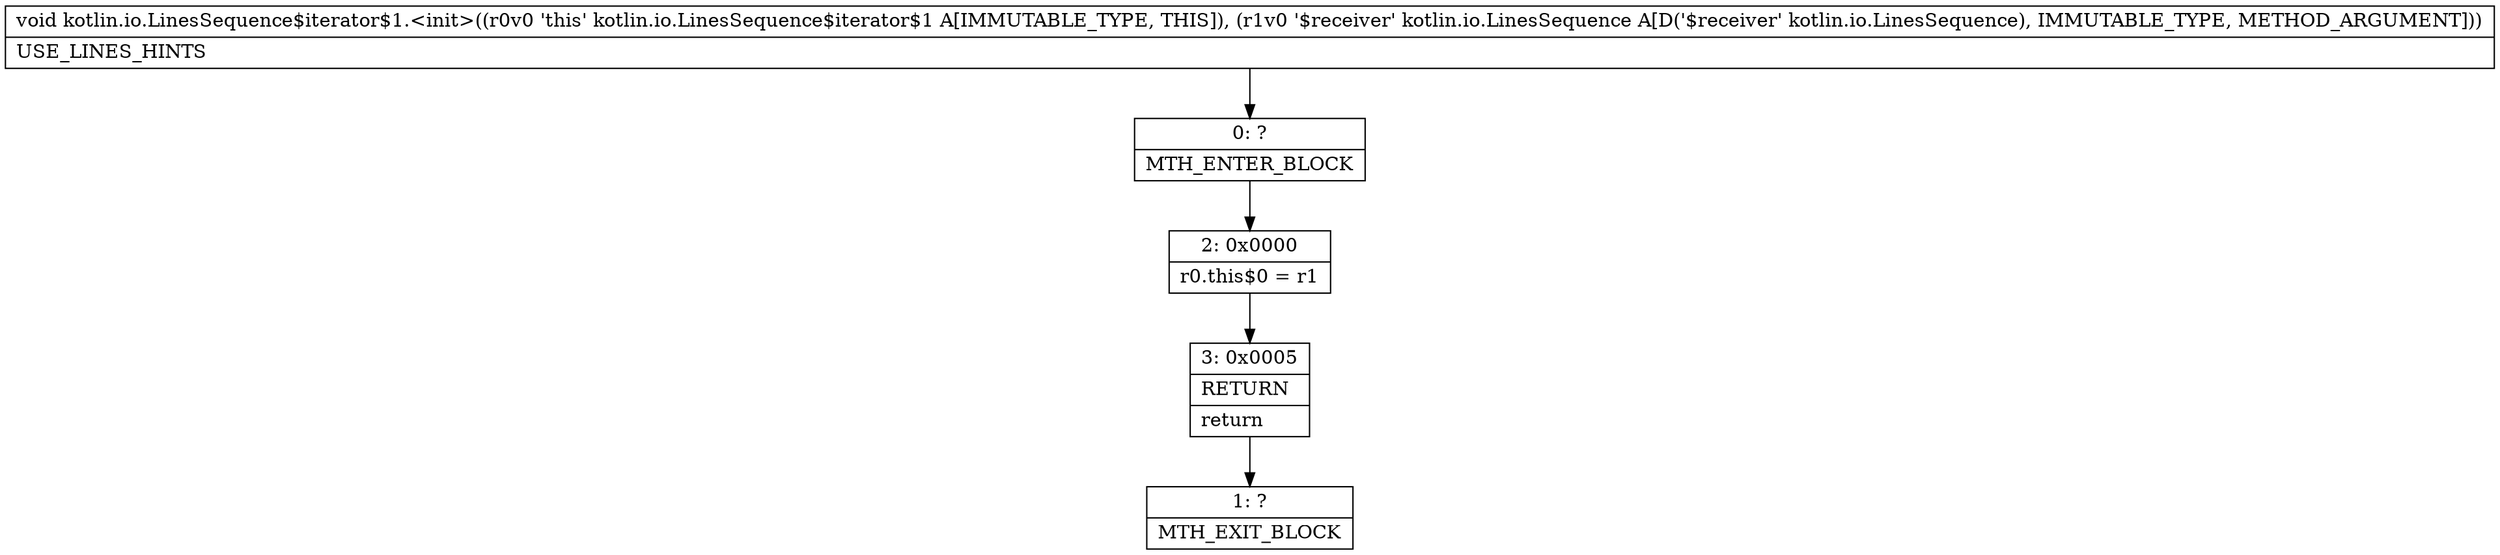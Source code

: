 digraph "CFG forkotlin.io.LinesSequence$iterator$1.\<init\>(Lkotlin\/io\/LinesSequence;)V" {
Node_0 [shape=record,label="{0\:\ ?|MTH_ENTER_BLOCK\l}"];
Node_2 [shape=record,label="{2\:\ 0x0000|r0.this$0 = r1\l}"];
Node_3 [shape=record,label="{3\:\ 0x0005|RETURN\l|return\l}"];
Node_1 [shape=record,label="{1\:\ ?|MTH_EXIT_BLOCK\l}"];
MethodNode[shape=record,label="{void kotlin.io.LinesSequence$iterator$1.\<init\>((r0v0 'this' kotlin.io.LinesSequence$iterator$1 A[IMMUTABLE_TYPE, THIS]), (r1v0 '$receiver' kotlin.io.LinesSequence A[D('$receiver' kotlin.io.LinesSequence), IMMUTABLE_TYPE, METHOD_ARGUMENT]))  | USE_LINES_HINTS\l}"];
MethodNode -> Node_0;Node_0 -> Node_2;
Node_2 -> Node_3;
Node_3 -> Node_1;
}

